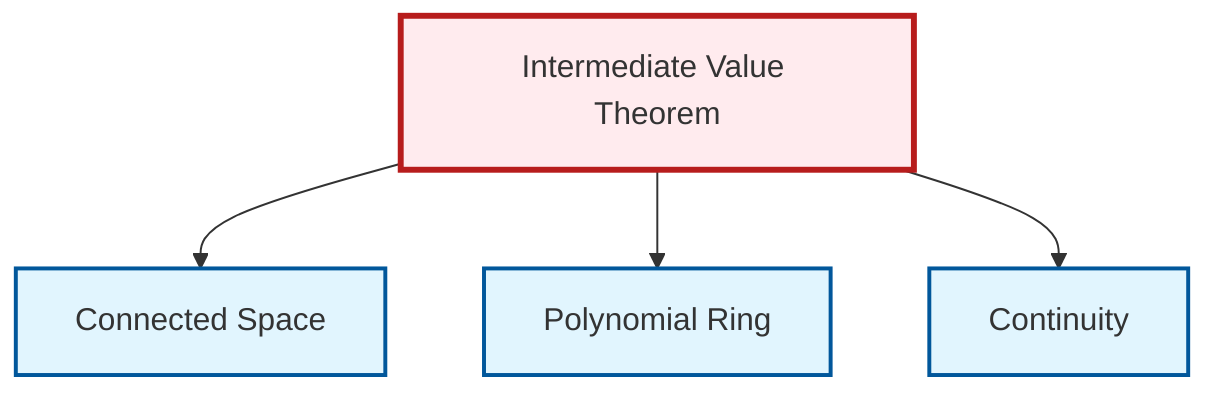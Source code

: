 graph TD
    classDef definition fill:#e1f5fe,stroke:#01579b,stroke-width:2px
    classDef theorem fill:#f3e5f5,stroke:#4a148c,stroke-width:2px
    classDef axiom fill:#fff3e0,stroke:#e65100,stroke-width:2px
    classDef example fill:#e8f5e9,stroke:#1b5e20,stroke-width:2px
    classDef current fill:#ffebee,stroke:#b71c1c,stroke-width:3px
    thm-intermediate-value["Intermediate Value Theorem"]:::theorem
    def-connected["Connected Space"]:::definition
    def-continuity["Continuity"]:::definition
    def-polynomial-ring["Polynomial Ring"]:::definition
    thm-intermediate-value --> def-connected
    thm-intermediate-value --> def-polynomial-ring
    thm-intermediate-value --> def-continuity
    class thm-intermediate-value current